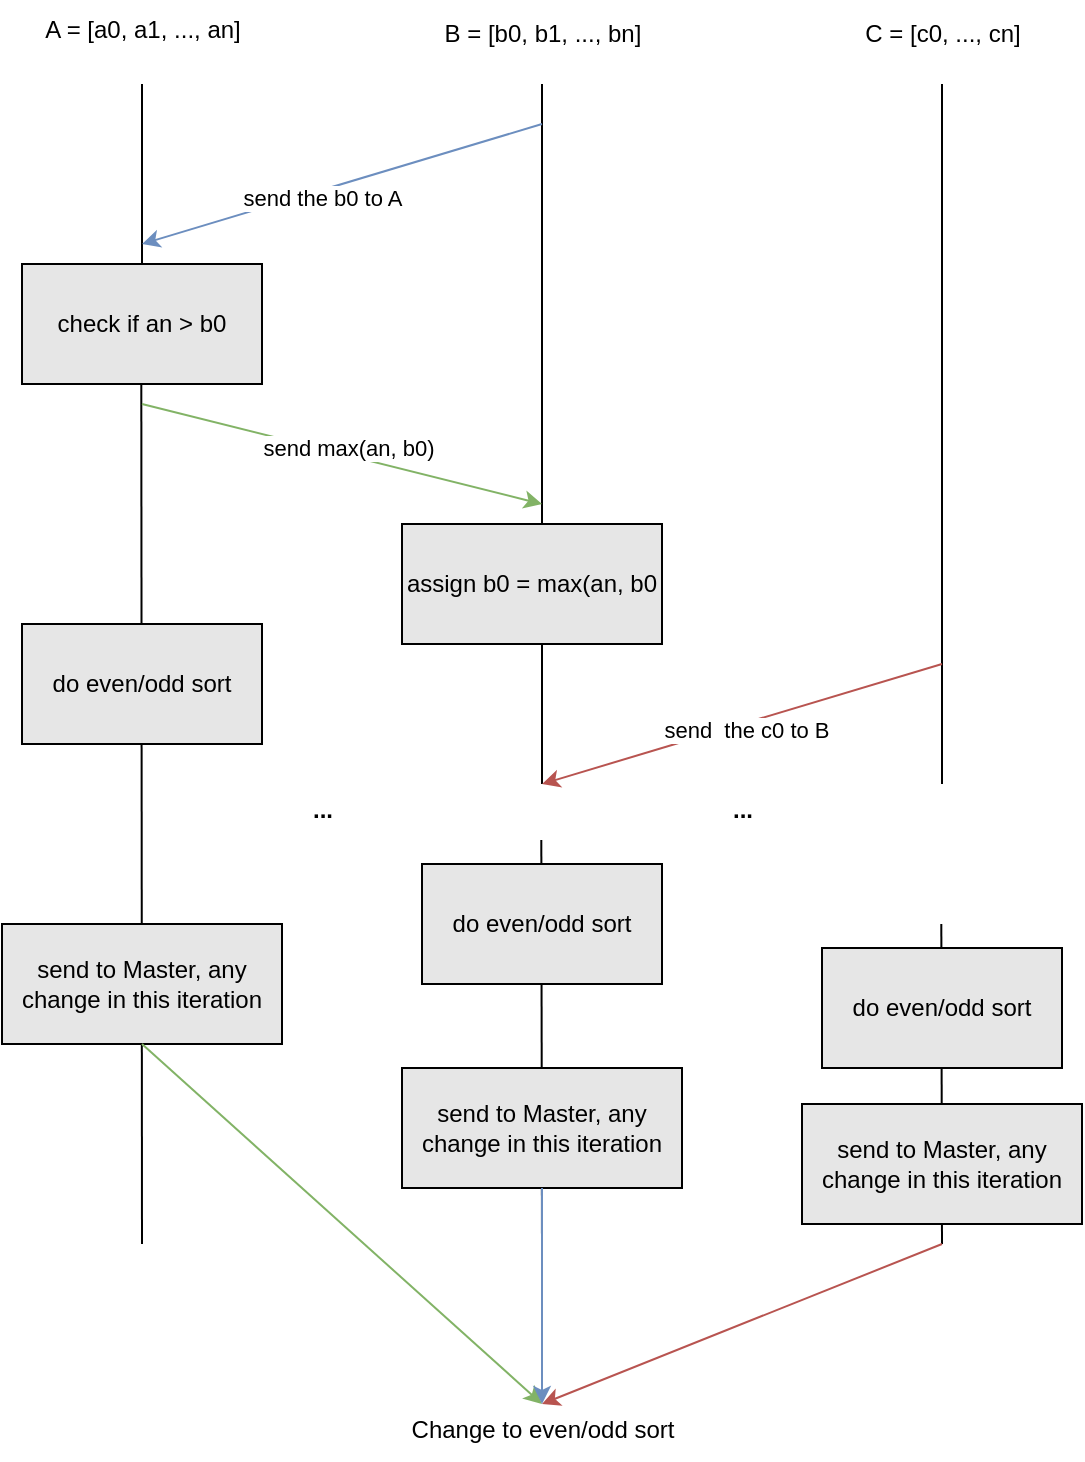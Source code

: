 <mxfile version="22.1.2" type="device">
  <diagram name="Page-1" id="jVtoJJzkQxVqFZJQdSSs">
    <mxGraphModel dx="658" dy="1539" grid="1" gridSize="10" guides="1" tooltips="1" connect="1" arrows="1" fold="1" page="1" pageScale="1" pageWidth="850" pageHeight="1100" math="0" shadow="0">
      <root>
        <mxCell id="0" />
        <mxCell id="1" parent="0" />
        <mxCell id="HP2krg8jwbSp-eRZ_eJT-6" value="" style="endArrow=none;html=1;rounded=0;" edge="1" parent="1">
          <mxGeometry width="50" height="50" relative="1" as="geometry">
            <mxPoint x="320" y="450" as="sourcePoint" />
            <mxPoint x="320" y="360" as="targetPoint" />
          </mxGeometry>
        </mxCell>
        <mxCell id="HP2krg8jwbSp-eRZ_eJT-7" value="" style="endArrow=none;html=1;rounded=0;" edge="1" parent="1">
          <mxGeometry width="50" height="50" relative="1" as="geometry">
            <mxPoint x="520" y="710" as="sourcePoint" />
            <mxPoint x="520" y="360" as="targetPoint" />
          </mxGeometry>
        </mxCell>
        <mxCell id="HP2krg8jwbSp-eRZ_eJT-8" value="" style="endArrow=classic;html=1;rounded=0;fillColor=#dae8fc;strokeColor=#6c8ebf;" edge="1" parent="1">
          <mxGeometry width="50" height="50" relative="1" as="geometry">
            <mxPoint x="520" y="380" as="sourcePoint" />
            <mxPoint x="320" y="440" as="targetPoint" />
          </mxGeometry>
        </mxCell>
        <mxCell id="HP2krg8jwbSp-eRZ_eJT-9" value="send the b0 to A" style="edgeLabel;html=1;align=center;verticalAlign=middle;resizable=0;points=[];" vertex="1" connectable="0" parent="HP2krg8jwbSp-eRZ_eJT-8">
          <mxGeometry x="0.211" relative="1" as="geometry">
            <mxPoint x="11" as="offset" />
          </mxGeometry>
        </mxCell>
        <mxCell id="HP2krg8jwbSp-eRZ_eJT-10" value="B = [b0, b1, ..., bn]" style="text;html=1;align=center;verticalAlign=middle;resizable=0;points=[];autosize=1;strokeColor=none;fillColor=none;" vertex="1" parent="1">
          <mxGeometry x="460" y="320" width="120" height="30" as="geometry" />
        </mxCell>
        <mxCell id="HP2krg8jwbSp-eRZ_eJT-12" value="A = [a0, a1, ..., an]" style="text;html=1;align=center;verticalAlign=middle;resizable=0;points=[];autosize=1;strokeColor=none;fillColor=none;" vertex="1" parent="1">
          <mxGeometry x="260" y="318" width="120" height="30" as="geometry" />
        </mxCell>
        <mxCell id="HP2krg8jwbSp-eRZ_eJT-14" value="check if an &amp;gt; b0" style="rounded=0;whiteSpace=wrap;html=1;fillColor=#E6E6E6;" vertex="1" parent="1">
          <mxGeometry x="260" y="450" width="120" height="60" as="geometry" />
        </mxCell>
        <mxCell id="HP2krg8jwbSp-eRZ_eJT-16" value="" style="endArrow=none;html=1;rounded=0;" edge="1" parent="1">
          <mxGeometry width="50" height="50" relative="1" as="geometry">
            <mxPoint x="320" y="940" as="sourcePoint" />
            <mxPoint x="319.66" y="510" as="targetPoint" />
          </mxGeometry>
        </mxCell>
        <mxCell id="HP2krg8jwbSp-eRZ_eJT-17" value="d" style="endArrow=classic;html=1;rounded=0;fillColor=#d5e8d4;strokeColor=#82b366;" edge="1" parent="1">
          <mxGeometry width="50" height="50" relative="1" as="geometry">
            <mxPoint x="320" y="520" as="sourcePoint" />
            <mxPoint x="520" y="570" as="targetPoint" />
          </mxGeometry>
        </mxCell>
        <mxCell id="HP2krg8jwbSp-eRZ_eJT-18" value="send max(an, b0)" style="edgeLabel;html=1;align=center;verticalAlign=middle;resizable=0;points=[];" vertex="1" connectable="0" parent="HP2krg8jwbSp-eRZ_eJT-17">
          <mxGeometry x="0.021" y="3" relative="1" as="geometry">
            <mxPoint y="-1" as="offset" />
          </mxGeometry>
        </mxCell>
        <mxCell id="HP2krg8jwbSp-eRZ_eJT-19" value="assign b0 =&amp;nbsp;max(an, b0" style="rounded=0;whiteSpace=wrap;html=1;fillColor=#E6E6E6;" vertex="1" parent="1">
          <mxGeometry x="450" y="580" width="130" height="60" as="geometry" />
        </mxCell>
        <mxCell id="HP2krg8jwbSp-eRZ_eJT-20" value="do even/odd sort" style="rounded=0;whiteSpace=wrap;html=1;fillColor=#E6E6E6;" vertex="1" parent="1">
          <mxGeometry x="260" y="630" width="120" height="60" as="geometry" />
        </mxCell>
        <mxCell id="HP2krg8jwbSp-eRZ_eJT-21" value="" style="endArrow=none;html=1;rounded=0;" edge="1" parent="1">
          <mxGeometry width="50" height="50" relative="1" as="geometry">
            <mxPoint x="720" y="710" as="sourcePoint" />
            <mxPoint x="720" y="360" as="targetPoint" />
          </mxGeometry>
        </mxCell>
        <mxCell id="HP2krg8jwbSp-eRZ_eJT-22" value="C = [c0, ..., cn]" style="text;html=1;align=center;verticalAlign=middle;resizable=0;points=[];autosize=1;strokeColor=none;fillColor=none;" vertex="1" parent="1">
          <mxGeometry x="670" y="320" width="100" height="30" as="geometry" />
        </mxCell>
        <mxCell id="HP2krg8jwbSp-eRZ_eJT-23" value="" style="endArrow=classic;html=1;rounded=0;fillColor=#f8cecc;strokeColor=#b85450;" edge="1" parent="1">
          <mxGeometry width="50" height="50" relative="1" as="geometry">
            <mxPoint x="720" y="650" as="sourcePoint" />
            <mxPoint x="520" y="710" as="targetPoint" />
          </mxGeometry>
        </mxCell>
        <mxCell id="HP2krg8jwbSp-eRZ_eJT-26" value="send&amp;nbsp; the c0 to B" style="edgeLabel;html=1;align=center;verticalAlign=middle;resizable=0;points=[];" vertex="1" connectable="0" parent="HP2krg8jwbSp-eRZ_eJT-23">
          <mxGeometry x="-0.008" y="3" relative="1" as="geometry">
            <mxPoint as="offset" />
          </mxGeometry>
        </mxCell>
        <mxCell id="HP2krg8jwbSp-eRZ_eJT-27" value="&lt;b&gt;...&lt;/b&gt;" style="text;html=1;align=center;verticalAlign=middle;resizable=0;points=[];autosize=1;strokeColor=none;fillColor=none;" vertex="1" parent="1">
          <mxGeometry x="605" y="708" width="30" height="30" as="geometry" />
        </mxCell>
        <mxCell id="HP2krg8jwbSp-eRZ_eJT-28" value="&lt;b&gt;...&lt;/b&gt;" style="text;html=1;align=center;verticalAlign=middle;resizable=0;points=[];autosize=1;strokeColor=none;fillColor=none;" vertex="1" parent="1">
          <mxGeometry x="395" y="708" width="30" height="30" as="geometry" />
        </mxCell>
        <mxCell id="HP2krg8jwbSp-eRZ_eJT-31" value="" style="endArrow=none;html=1;rounded=0;" edge="1" parent="1">
          <mxGeometry width="50" height="50" relative="1" as="geometry">
            <mxPoint x="520" y="940" as="sourcePoint" />
            <mxPoint x="519.66" y="738" as="targetPoint" />
          </mxGeometry>
        </mxCell>
        <mxCell id="HP2krg8jwbSp-eRZ_eJT-29" value="do even/odd sort" style="rounded=0;whiteSpace=wrap;html=1;fillColor=#E6E6E6;" vertex="1" parent="1">
          <mxGeometry x="460" y="750" width="120" height="60" as="geometry" />
        </mxCell>
        <mxCell id="HP2krg8jwbSp-eRZ_eJT-32" value="" style="endArrow=none;html=1;rounded=0;" edge="1" parent="1">
          <mxGeometry width="50" height="50" relative="1" as="geometry">
            <mxPoint x="720" y="940" as="sourcePoint" />
            <mxPoint x="719.66" y="780" as="targetPoint" />
          </mxGeometry>
        </mxCell>
        <mxCell id="HP2krg8jwbSp-eRZ_eJT-33" value="do even/odd sort" style="rounded=0;whiteSpace=wrap;html=1;fillColor=#E6E6E6;" vertex="1" parent="1">
          <mxGeometry x="660" y="792" width="120" height="60" as="geometry" />
        </mxCell>
        <mxCell id="HP2krg8jwbSp-eRZ_eJT-34" value="send to Master, any change in this iteration" style="rounded=0;whiteSpace=wrap;html=1;fillColor=#E6E6E6;" vertex="1" parent="1">
          <mxGeometry x="250" y="780" width="140" height="60" as="geometry" />
        </mxCell>
        <mxCell id="HP2krg8jwbSp-eRZ_eJT-35" value="send to Master, any change in this iteration" style="rounded=0;whiteSpace=wrap;html=1;fillColor=#E6E6E6;" vertex="1" parent="1">
          <mxGeometry x="450" y="852" width="140" height="60" as="geometry" />
        </mxCell>
        <mxCell id="HP2krg8jwbSp-eRZ_eJT-36" value="send to Master, any change in this iteration" style="rounded=0;whiteSpace=wrap;html=1;fillColor=#E6E6E6;" vertex="1" parent="1">
          <mxGeometry x="650" y="870" width="140" height="60" as="geometry" />
        </mxCell>
        <mxCell id="HP2krg8jwbSp-eRZ_eJT-38" value="" style="endArrow=classic;html=1;rounded=0;exitX=0.5;exitY=1;exitDx=0;exitDy=0;fillColor=#d5e8d4;strokeColor=#82b366;" edge="1" parent="1" source="HP2krg8jwbSp-eRZ_eJT-34">
          <mxGeometry width="50" height="50" relative="1" as="geometry">
            <mxPoint x="380" y="950" as="sourcePoint" />
            <mxPoint x="520" y="1020" as="targetPoint" />
          </mxGeometry>
        </mxCell>
        <mxCell id="HP2krg8jwbSp-eRZ_eJT-39" value="" style="endArrow=classic;html=1;rounded=0;exitX=0.5;exitY=1;exitDx=0;exitDy=0;fillColor=#dae8fc;strokeColor=#6c8ebf;" edge="1" parent="1" source="HP2krg8jwbSp-eRZ_eJT-35">
          <mxGeometry width="50" height="50" relative="1" as="geometry">
            <mxPoint x="330" y="850" as="sourcePoint" />
            <mxPoint x="520" y="1020" as="targetPoint" />
          </mxGeometry>
        </mxCell>
        <mxCell id="HP2krg8jwbSp-eRZ_eJT-40" value="" style="endArrow=classic;html=1;rounded=0;fillColor=#f8cecc;strokeColor=#b85450;" edge="1" parent="1">
          <mxGeometry width="50" height="50" relative="1" as="geometry">
            <mxPoint x="720" y="940" as="sourcePoint" />
            <mxPoint x="520" y="1020" as="targetPoint" />
          </mxGeometry>
        </mxCell>
        <mxCell id="HP2krg8jwbSp-eRZ_eJT-42" value="Change to even/odd sort" style="text;html=1;align=center;verticalAlign=middle;resizable=0;points=[];autosize=1;strokeColor=none;fillColor=none;" vertex="1" parent="1">
          <mxGeometry x="445" y="1018" width="150" height="30" as="geometry" />
        </mxCell>
      </root>
    </mxGraphModel>
  </diagram>
</mxfile>
